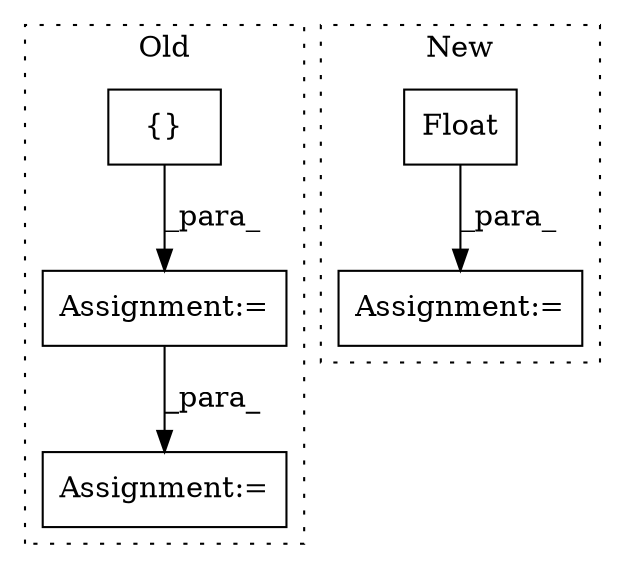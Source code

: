 digraph G {
subgraph cluster0 {
1 [label="{}" a="4" s="2018" l="2" shape="box"];
4 [label="Assignment:=" a="7" s="2006" l="1" shape="box"];
5 [label="Assignment:=" a="7" s="2447" l="1" shape="box"];
label = "Old";
style="dotted";
}
subgraph cluster1 {
2 [label="Float" a="32" s="5306,5347" l="6,1" shape="box"];
3 [label="Assignment:=" a="7" s="5382" l="1" shape="box"];
label = "New";
style="dotted";
}
1 -> 4 [label="_para_"];
2 -> 3 [label="_para_"];
4 -> 5 [label="_para_"];
}